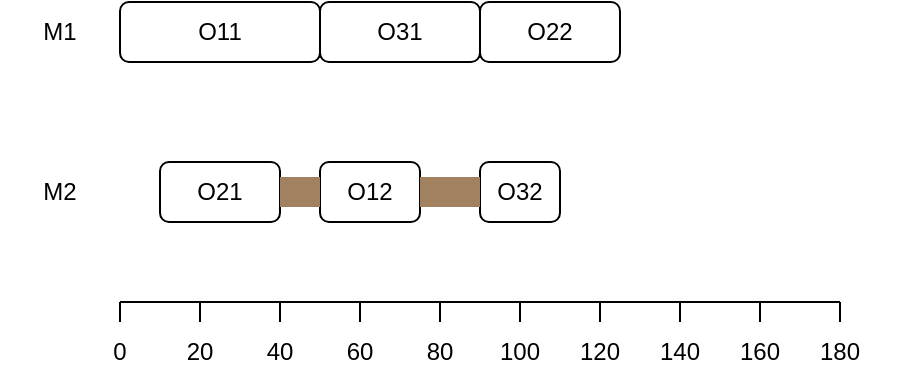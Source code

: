 <mxfile version="18.1.2" type="device"><diagram id="8--dEWB5cQ-HheggoFpG" name="Page-1"><mxGraphModel dx="532" dy="535" grid="1" gridSize="10" guides="1" tooltips="1" connect="1" arrows="1" fold="1" page="1" pageScale="1" pageWidth="850" pageHeight="1100" math="0" shadow="0"><root><mxCell id="0"/><mxCell id="1" parent="0"/><mxCell id="YErxYvI2dL3ScSCNuW3V-1" value="O11" style="rounded=1;whiteSpace=wrap;html=1;" parent="1" vertex="1"><mxGeometry x="120" y="250" width="100" height="30" as="geometry"/></mxCell><mxCell id="YErxYvI2dL3ScSCNuW3V-2" value="" style="endArrow=none;html=1;rounded=0;jumpStyle=none;jumpSize=6;" parent="1" edge="1"><mxGeometry width="50" height="50" relative="1" as="geometry"><mxPoint x="120" y="400" as="sourcePoint"/><mxPoint x="480" y="400" as="targetPoint"/></mxGeometry></mxCell><mxCell id="YErxYvI2dL3ScSCNuW3V-3" value="" style="endArrow=none;html=1;rounded=0;jumpStyle=none;jumpSize=6;" parent="1" edge="1"><mxGeometry width="50" height="50" relative="1" as="geometry"><mxPoint x="120" y="410" as="sourcePoint"/><mxPoint x="120" y="400" as="targetPoint"/></mxGeometry></mxCell><mxCell id="YErxYvI2dL3ScSCNuW3V-4" value="M1" style="text;html=1;strokeColor=none;fillColor=none;align=center;verticalAlign=middle;whiteSpace=wrap;rounded=0;" parent="1" vertex="1"><mxGeometry x="60" y="250" width="60" height="30" as="geometry"/></mxCell><mxCell id="YErxYvI2dL3ScSCNuW3V-5" value="M2" style="text;html=1;strokeColor=none;fillColor=none;align=center;verticalAlign=middle;whiteSpace=wrap;rounded=0;" parent="1" vertex="1"><mxGeometry x="60" y="330" width="60" height="30" as="geometry"/></mxCell><mxCell id="YErxYvI2dL3ScSCNuW3V-6" value="" style="endArrow=none;html=1;rounded=0;jumpStyle=none;jumpSize=6;" parent="1" edge="1"><mxGeometry width="50" height="50" relative="1" as="geometry"><mxPoint x="160" y="410" as="sourcePoint"/><mxPoint x="160" y="400" as="targetPoint"/></mxGeometry></mxCell><mxCell id="YErxYvI2dL3ScSCNuW3V-7" value="" style="endArrow=none;html=1;rounded=0;jumpStyle=none;jumpSize=6;" parent="1" edge="1"><mxGeometry width="50" height="50" relative="1" as="geometry"><mxPoint x="200" y="410.0" as="sourcePoint"/><mxPoint x="200" y="400.0" as="targetPoint"/></mxGeometry></mxCell><mxCell id="YErxYvI2dL3ScSCNuW3V-8" value="" style="endArrow=none;html=1;rounded=0;jumpStyle=none;jumpSize=6;" parent="1" edge="1"><mxGeometry width="50" height="50" relative="1" as="geometry"><mxPoint x="240" y="410.0" as="sourcePoint"/><mxPoint x="240" y="400.0" as="targetPoint"/></mxGeometry></mxCell><mxCell id="YErxYvI2dL3ScSCNuW3V-9" value="" style="endArrow=none;html=1;rounded=0;jumpStyle=none;jumpSize=6;" parent="1" edge="1"><mxGeometry width="50" height="50" relative="1" as="geometry"><mxPoint x="280" y="410.0" as="sourcePoint"/><mxPoint x="280" y="400.0" as="targetPoint"/></mxGeometry></mxCell><mxCell id="YErxYvI2dL3ScSCNuW3V-10" value="" style="endArrow=none;html=1;rounded=0;jumpStyle=none;jumpSize=6;" parent="1" edge="1"><mxGeometry width="50" height="50" relative="1" as="geometry"><mxPoint x="320" y="410.0" as="sourcePoint"/><mxPoint x="320" y="400.0" as="targetPoint"/></mxGeometry></mxCell><mxCell id="YErxYvI2dL3ScSCNuW3V-11" value="" style="endArrow=none;html=1;rounded=0;jumpStyle=none;jumpSize=6;" parent="1" edge="1"><mxGeometry width="50" height="50" relative="1" as="geometry"><mxPoint x="360" y="410.0" as="sourcePoint"/><mxPoint x="360" y="400.0" as="targetPoint"/></mxGeometry></mxCell><mxCell id="YErxYvI2dL3ScSCNuW3V-12" value="" style="endArrow=none;html=1;rounded=0;jumpStyle=none;jumpSize=6;" parent="1" edge="1"><mxGeometry width="50" height="50" relative="1" as="geometry"><mxPoint x="400" y="410.0" as="sourcePoint"/><mxPoint x="400" y="400.0" as="targetPoint"/></mxGeometry></mxCell><mxCell id="YErxYvI2dL3ScSCNuW3V-13" value="" style="endArrow=none;html=1;rounded=0;jumpStyle=none;jumpSize=6;" parent="1" edge="1"><mxGeometry width="50" height="50" relative="1" as="geometry"><mxPoint x="440" y="410.0" as="sourcePoint"/><mxPoint x="440" y="400.0" as="targetPoint"/></mxGeometry></mxCell><mxCell id="YErxYvI2dL3ScSCNuW3V-14" value="" style="endArrow=none;html=1;rounded=0;jumpStyle=none;jumpSize=6;" parent="1" edge="1"><mxGeometry width="50" height="50" relative="1" as="geometry"><mxPoint x="480" y="410.0" as="sourcePoint"/><mxPoint x="480" y="400.0" as="targetPoint"/></mxGeometry></mxCell><mxCell id="YErxYvI2dL3ScSCNuW3V-16" value="0" style="text;html=1;strokeColor=none;fillColor=none;align=center;verticalAlign=middle;whiteSpace=wrap;rounded=0;" parent="1" vertex="1"><mxGeometry x="90" y="410" width="60" height="30" as="geometry"/></mxCell><mxCell id="YErxYvI2dL3ScSCNuW3V-17" value="20" style="text;html=1;strokeColor=none;fillColor=none;align=center;verticalAlign=middle;whiteSpace=wrap;rounded=0;" parent="1" vertex="1"><mxGeometry x="130" y="410" width="60" height="30" as="geometry"/></mxCell><mxCell id="YErxYvI2dL3ScSCNuW3V-18" value="40" style="text;html=1;strokeColor=none;fillColor=none;align=center;verticalAlign=middle;whiteSpace=wrap;rounded=0;" parent="1" vertex="1"><mxGeometry x="170" y="410" width="60" height="30" as="geometry"/></mxCell><mxCell id="YErxYvI2dL3ScSCNuW3V-19" value="60" style="text;html=1;strokeColor=none;fillColor=none;align=center;verticalAlign=middle;whiteSpace=wrap;rounded=0;" parent="1" vertex="1"><mxGeometry x="210" y="410" width="60" height="30" as="geometry"/></mxCell><mxCell id="YErxYvI2dL3ScSCNuW3V-20" value="80" style="text;html=1;strokeColor=none;fillColor=none;align=center;verticalAlign=middle;whiteSpace=wrap;rounded=0;" parent="1" vertex="1"><mxGeometry x="250" y="410" width="60" height="30" as="geometry"/></mxCell><mxCell id="YErxYvI2dL3ScSCNuW3V-21" value="100" style="text;html=1;strokeColor=none;fillColor=none;align=center;verticalAlign=middle;whiteSpace=wrap;rounded=0;" parent="1" vertex="1"><mxGeometry x="290" y="410" width="60" height="30" as="geometry"/></mxCell><mxCell id="YErxYvI2dL3ScSCNuW3V-22" value="120" style="text;html=1;strokeColor=none;fillColor=none;align=center;verticalAlign=middle;whiteSpace=wrap;rounded=0;" parent="1" vertex="1"><mxGeometry x="330" y="410" width="60" height="30" as="geometry"/></mxCell><mxCell id="YErxYvI2dL3ScSCNuW3V-23" value="140" style="text;html=1;strokeColor=none;fillColor=none;align=center;verticalAlign=middle;whiteSpace=wrap;rounded=0;" parent="1" vertex="1"><mxGeometry x="370" y="410" width="60" height="30" as="geometry"/></mxCell><mxCell id="YErxYvI2dL3ScSCNuW3V-24" value="160" style="text;html=1;strokeColor=none;fillColor=none;align=center;verticalAlign=middle;whiteSpace=wrap;rounded=0;" parent="1" vertex="1"><mxGeometry x="410" y="410" width="60" height="30" as="geometry"/></mxCell><mxCell id="YErxYvI2dL3ScSCNuW3V-25" value="180" style="text;html=1;strokeColor=none;fillColor=none;align=center;verticalAlign=middle;whiteSpace=wrap;rounded=0;" parent="1" vertex="1"><mxGeometry x="450" y="410" width="60" height="30" as="geometry"/></mxCell><mxCell id="YErxYvI2dL3ScSCNuW3V-30" value="O21" style="rounded=1;whiteSpace=wrap;html=1;" parent="1" vertex="1"><mxGeometry x="140" y="330" width="60" height="30" as="geometry"/></mxCell><mxCell id="YErxYvI2dL3ScSCNuW3V-31" value="O31" style="rounded=1;whiteSpace=wrap;html=1;" parent="1" vertex="1"><mxGeometry x="220" y="250" width="80" height="30" as="geometry"/></mxCell><mxCell id="YErxYvI2dL3ScSCNuW3V-32" value="O12" style="rounded=1;whiteSpace=wrap;html=1;" parent="1" vertex="1"><mxGeometry x="220" y="330" width="50" height="30" as="geometry"/></mxCell><mxCell id="YErxYvI2dL3ScSCNuW3V-33" value="O22" style="rounded=1;whiteSpace=wrap;html=1;" parent="1" vertex="1"><mxGeometry x="300" y="250" width="70" height="30" as="geometry"/></mxCell><mxCell id="YErxYvI2dL3ScSCNuW3V-34" value="O32" style="rounded=1;whiteSpace=wrap;html=1;" parent="1" vertex="1"><mxGeometry x="300" y="330" width="40" height="30" as="geometry"/></mxCell><mxCell id="YErxYvI2dL3ScSCNuW3V-36" value="" style="rounded=0;whiteSpace=wrap;html=1;fillColor=#A18160;strokeColor=none;" parent="1" vertex="1"><mxGeometry x="200" y="337.5" width="20" height="15" as="geometry"/></mxCell><mxCell id="YErxYvI2dL3ScSCNuW3V-38" value="" style="rounded=0;whiteSpace=wrap;html=1;fillColor=#A18160;strokeColor=none;" parent="1" vertex="1"><mxGeometry x="270" y="337.5" width="30" height="15" as="geometry"/></mxCell></root></mxGraphModel></diagram></mxfile>